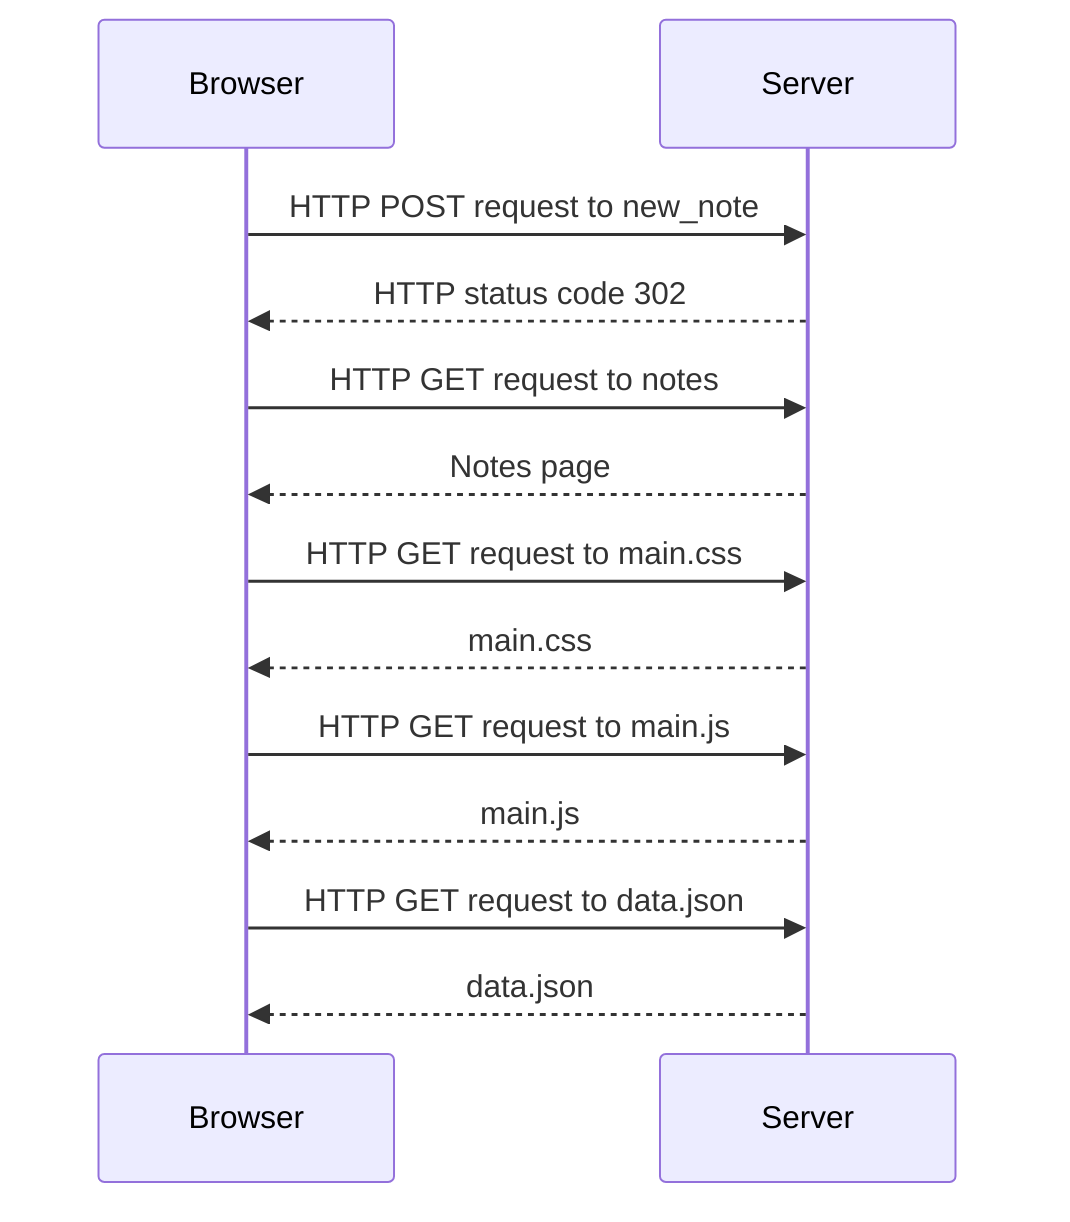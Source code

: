 sequenceDiagram
    participant Browser
    participant Server
    Browser->>Server: HTTP POST request to new_note
    Server-->>Browser: HTTP status code 302
    Browser->>Server: HTTP GET request to notes
    Server-->>Browser: Notes page
    Browser->>Server: HTTP GET request to main.css
    Server-->>Browser: main.css
    Browser->>Server: HTTP GET request to main.js
    Server-->>Browser: main.js
    Browser->>Server: HTTP GET request to data.json
    Server-->>Browser: data.json